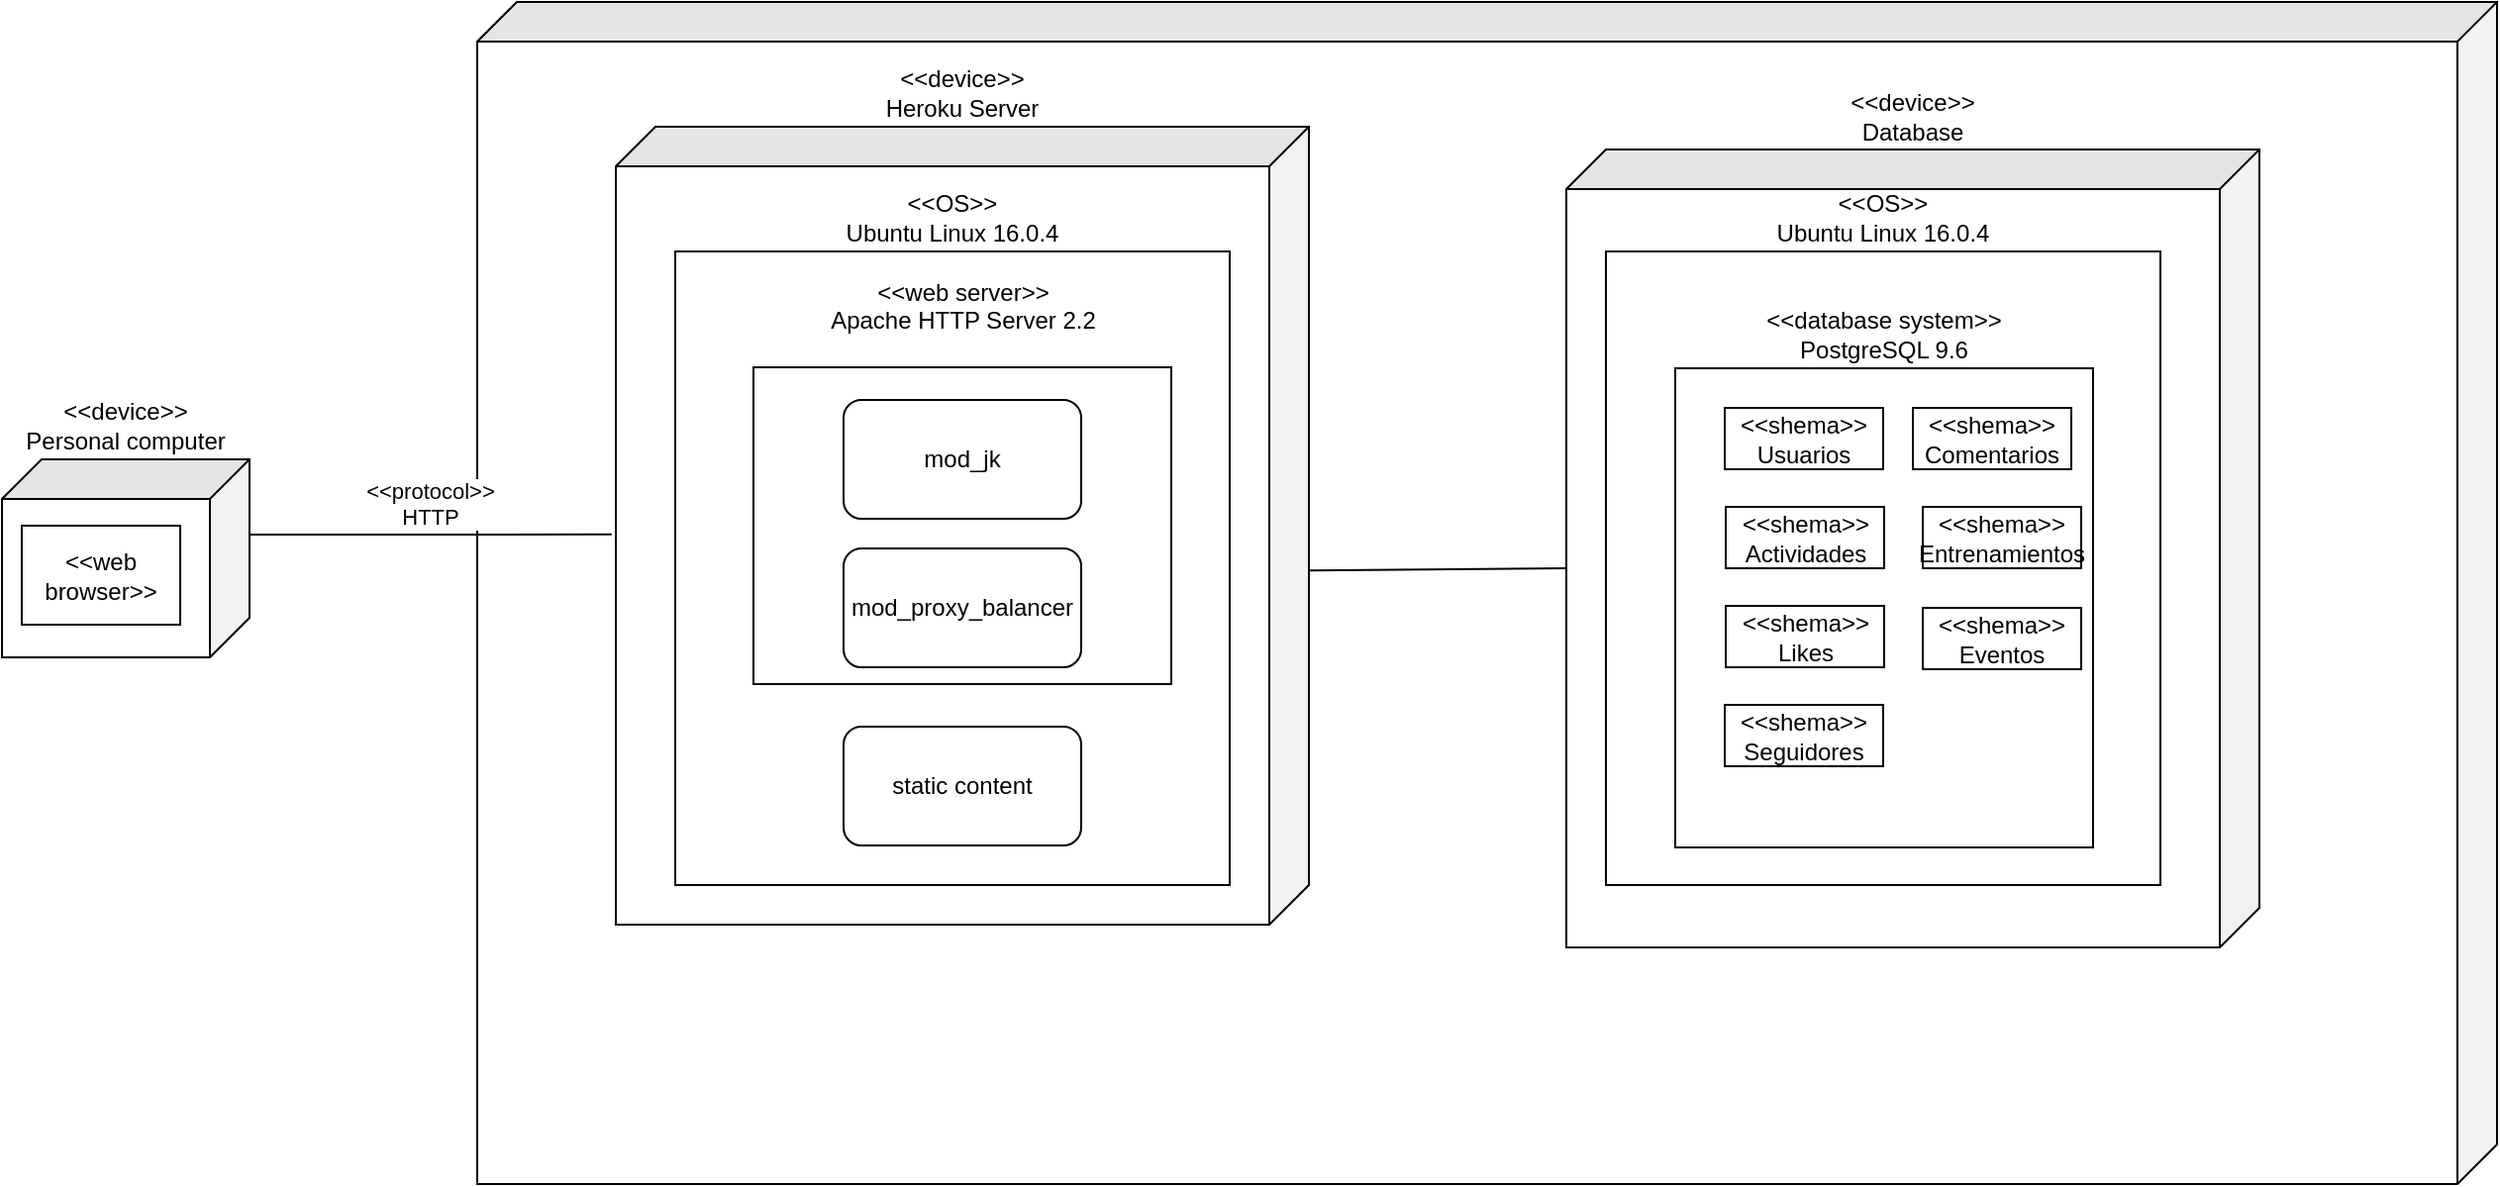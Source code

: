 <mxfile version="10.6.3" type="device"><diagram id="6zq7MxhER2J66tlMgqZB" name="Page-1"><mxGraphModel dx="1394" dy="796" grid="1" gridSize="10" guides="1" tooltips="1" connect="1" arrows="1" fold="1" page="1" pageScale="1" pageWidth="827" pageHeight="1169" math="0" shadow="0"><root><mxCell id="0"/><mxCell id="1" parent="0"/><mxCell id="PEkrsbkhXxVmtdMu9HSM-14" value="" style="shape=cube;whiteSpace=wrap;html=1;boundedLbl=1;backgroundOutline=1;darkOpacity=0.05;darkOpacity2=0.1;direction=south;" vertex="1" parent="1"><mxGeometry x="320" y="104" width="1020" height="597" as="geometry"/></mxCell><mxCell id="PEkrsbkhXxVmtdMu9HSM-1" value="&amp;lt;&amp;lt;device&amp;gt;&amp;gt;&lt;br&gt;Personal computer&lt;br&gt;" style="shape=cube;whiteSpace=wrap;html=1;boundedLbl=1;backgroundOutline=1;darkOpacity=0.05;darkOpacity2=0.1;direction=south;labelPosition=center;verticalLabelPosition=top;align=center;verticalAlign=bottom;" vertex="1" parent="1"><mxGeometry x="80" y="335" width="125" height="100" as="geometry"/></mxCell><mxCell id="PEkrsbkhXxVmtdMu9HSM-2" value="&amp;lt;&amp;lt;device&amp;gt;&amp;gt;&lt;br&gt;Heroku Server&lt;br&gt;" style="shape=cube;whiteSpace=wrap;html=1;boundedLbl=1;backgroundOutline=1;darkOpacity=0.05;darkOpacity2=0.1;direction=south;labelPosition=center;verticalLabelPosition=top;align=center;verticalAlign=bottom;" vertex="1" parent="1"><mxGeometry x="390" y="167" width="350" height="403" as="geometry"/></mxCell><mxCell id="PEkrsbkhXxVmtdMu9HSM-3" value="&amp;lt;&amp;lt;web browser&amp;gt;&amp;gt;" style="rounded=0;whiteSpace=wrap;html=1;" vertex="1" parent="1"><mxGeometry x="90" y="368.5" width="80" height="50" as="geometry"/></mxCell><mxCell id="PEkrsbkhXxVmtdMu9HSM-5" value="&amp;lt;&amp;lt;OS&amp;gt;&amp;gt;&lt;br&gt;Ubuntu Linux 16.0.4&lt;br&gt;" style="rounded=0;whiteSpace=wrap;html=1;labelPosition=center;verticalLabelPosition=top;align=center;verticalAlign=bottom;" vertex="1" parent="1"><mxGeometry x="420" y="230" width="280" height="320" as="geometry"/></mxCell><mxCell id="PEkrsbkhXxVmtdMu9HSM-6" value="&amp;lt;&amp;lt;web server&amp;gt;&amp;gt;&lt;br&gt;Apache HTTP Server 2.2&lt;br&gt;&lt;br&gt;" style="rounded=0;whiteSpace=wrap;html=1;labelPosition=center;verticalLabelPosition=top;align=center;verticalAlign=bottom;" vertex="1" parent="1"><mxGeometry x="459.5" y="288.5" width="211" height="160" as="geometry"/></mxCell><mxCell id="PEkrsbkhXxVmtdMu9HSM-10" value="static content" style="rounded=1;whiteSpace=wrap;html=1;" vertex="1" parent="1"><mxGeometry x="505" y="470" width="120" height="60" as="geometry"/></mxCell><mxCell id="PEkrsbkhXxVmtdMu9HSM-11" value="mod_jk" style="rounded=1;whiteSpace=wrap;html=1;" vertex="1" parent="1"><mxGeometry x="505" y="305" width="120" height="60" as="geometry"/></mxCell><mxCell id="PEkrsbkhXxVmtdMu9HSM-12" value="mod_proxy_balancer" style="rounded=1;whiteSpace=wrap;html=1;direction=west;" vertex="1" parent="1"><mxGeometry x="505" y="380" width="120" height="60" as="geometry"/></mxCell><mxCell id="PEkrsbkhXxVmtdMu9HSM-13" value="&amp;lt;&amp;lt;protocol&amp;gt;&amp;gt;&lt;br&gt;HTTP&lt;br&gt;" style="endArrow=none;html=1;entryX=0.511;entryY=1.006;entryDx=0;entryDy=0;entryPerimeter=0;labelPosition=center;verticalLabelPosition=top;align=center;verticalAlign=bottom;" edge="1" parent="1" target="PEkrsbkhXxVmtdMu9HSM-2"><mxGeometry width="50" height="50" relative="1" as="geometry"><mxPoint x="205" y="373" as="sourcePoint"/><mxPoint x="210" y="590" as="targetPoint"/></mxGeometry></mxCell><mxCell id="PEkrsbkhXxVmtdMu9HSM-16" value="&amp;lt;&amp;lt;device&amp;gt;&amp;gt;&lt;br&gt;Database&lt;br&gt;" style="shape=cube;whiteSpace=wrap;html=1;boundedLbl=1;backgroundOutline=1;darkOpacity=0.05;darkOpacity2=0.1;direction=south;labelPosition=center;verticalLabelPosition=top;align=center;verticalAlign=bottom;" vertex="1" parent="1"><mxGeometry x="870" y="178.5" width="350" height="403" as="geometry"/></mxCell><mxCell id="PEkrsbkhXxVmtdMu9HSM-17" value="&amp;lt;&amp;lt;OS&amp;gt;&amp;gt;&lt;br&gt;Ubuntu Linux 16.0.4&lt;br&gt;" style="rounded=0;whiteSpace=wrap;html=1;labelPosition=center;verticalLabelPosition=top;align=center;verticalAlign=bottom;" vertex="1" parent="1"><mxGeometry x="890" y="230" width="280" height="320" as="geometry"/></mxCell><mxCell id="PEkrsbkhXxVmtdMu9HSM-18" value="&amp;lt;&amp;lt;database system&amp;gt;&amp;gt;&lt;br&gt;PostgreSQL 9.6&lt;br&gt;" style="rounded=0;whiteSpace=wrap;html=1;labelPosition=center;verticalLabelPosition=top;align=center;verticalAlign=bottom;" vertex="1" parent="1"><mxGeometry x="925" y="289" width="211" height="242" as="geometry"/></mxCell><mxCell id="PEkrsbkhXxVmtdMu9HSM-19" value="&amp;lt;&amp;lt;shema&amp;gt;&amp;gt;&lt;br&gt;Usuarios&lt;br&gt;" style="rounded=0;whiteSpace=wrap;html=1;" vertex="1" parent="1"><mxGeometry x="950" y="309" width="80" height="31" as="geometry"/></mxCell><mxCell id="PEkrsbkhXxVmtdMu9HSM-20" value="&amp;lt;&amp;lt;shema&amp;gt;&amp;gt;&lt;br&gt;Actividades&lt;br&gt;" style="rounded=0;whiteSpace=wrap;html=1;" vertex="1" parent="1"><mxGeometry x="950.5" y="359" width="80" height="31" as="geometry"/></mxCell><mxCell id="PEkrsbkhXxVmtdMu9HSM-21" value="&amp;lt;&amp;lt;shema&amp;gt;&amp;gt;&lt;br&gt;Likes&lt;br&gt;" style="rounded=0;whiteSpace=wrap;html=1;" vertex="1" parent="1"><mxGeometry x="950.5" y="409" width="80" height="31" as="geometry"/></mxCell><mxCell id="PEkrsbkhXxVmtdMu9HSM-22" value="&amp;lt;&amp;lt;shema&amp;gt;&amp;gt;&lt;br&gt;Seguidores&lt;br&gt;" style="rounded=0;whiteSpace=wrap;html=1;" vertex="1" parent="1"><mxGeometry x="950" y="459" width="80" height="31" as="geometry"/></mxCell><mxCell id="PEkrsbkhXxVmtdMu9HSM-23" value="&amp;lt;&amp;lt;shema&amp;gt;&amp;gt;&lt;br&gt;Comentarios&lt;br&gt;" style="rounded=0;whiteSpace=wrap;html=1;" vertex="1" parent="1"><mxGeometry x="1045" y="309" width="80" height="31" as="geometry"/></mxCell><mxCell id="PEkrsbkhXxVmtdMu9HSM-24" value="&amp;lt;&amp;lt;shema&amp;gt;&amp;gt;&lt;br&gt;Entrenamientos&lt;br&gt;" style="rounded=0;whiteSpace=wrap;html=1;" vertex="1" parent="1"><mxGeometry x="1050" y="359" width="80" height="31" as="geometry"/></mxCell><mxCell id="PEkrsbkhXxVmtdMu9HSM-25" value="&amp;lt;&amp;lt;shema&amp;gt;&amp;gt;&lt;br&gt;Eventos&lt;br&gt;" style="rounded=0;whiteSpace=wrap;html=1;" vertex="1" parent="1"><mxGeometry x="1050" y="410" width="80" height="31" as="geometry"/></mxCell><mxCell id="PEkrsbkhXxVmtdMu9HSM-26" value="" style="endArrow=none;html=1;entryX=0;entryY=0;entryDx=211.5;entryDy=350;entryPerimeter=0;exitX=0.556;exitY=0;exitDx=0;exitDy=0;exitPerimeter=0;" edge="1" parent="1" source="PEkrsbkhXxVmtdMu9HSM-2" target="PEkrsbkhXxVmtdMu9HSM-16"><mxGeometry width="50" height="50" relative="1" as="geometry"><mxPoint x="80" y="770" as="sourcePoint"/><mxPoint x="130" y="720" as="targetPoint"/></mxGeometry></mxCell></root></mxGraphModel></diagram></mxfile>